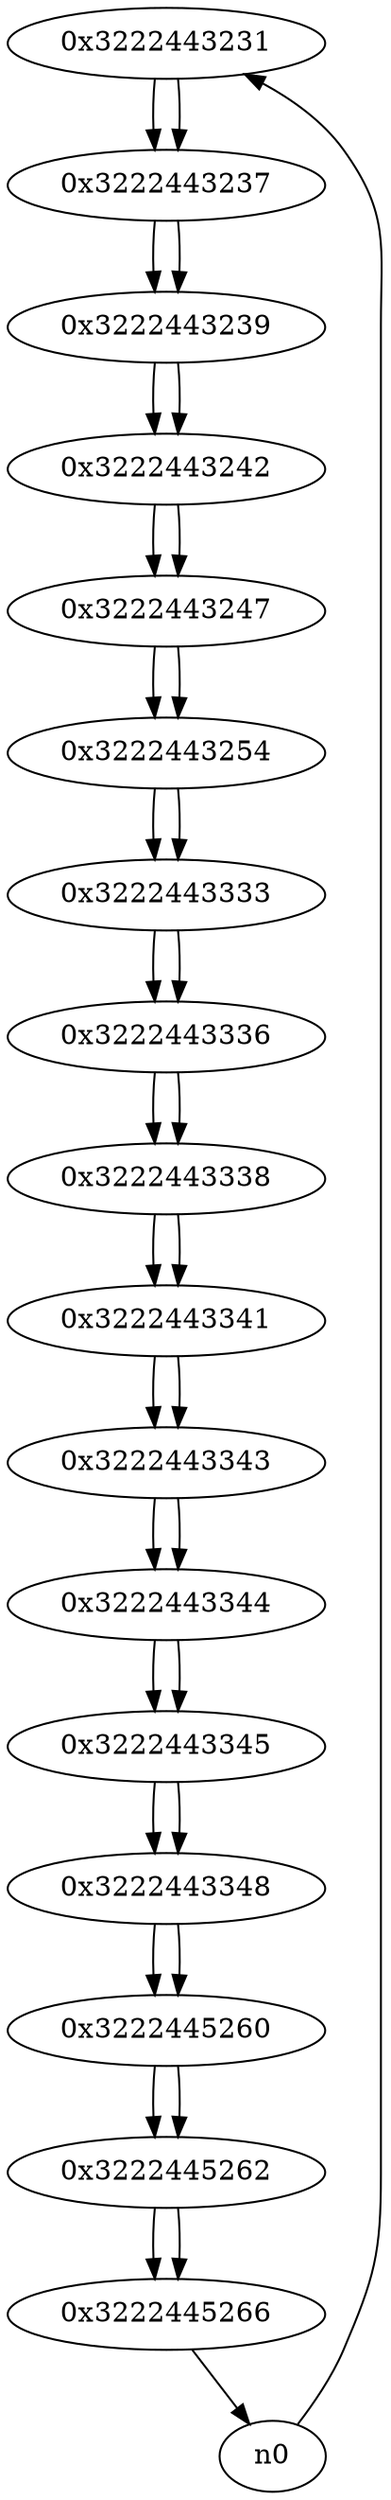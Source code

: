 digraph G{
/* nodes */
  n1 [label="0x3222443231"]
  n2 [label="0x3222443237"]
  n3 [label="0x3222443239"]
  n4 [label="0x3222443242"]
  n5 [label="0x3222443247"]
  n6 [label="0x3222443254"]
  n7 [label="0x3222443333"]
  n8 [label="0x3222443336"]
  n9 [label="0x3222443338"]
  n10 [label="0x3222443341"]
  n11 [label="0x3222443343"]
  n12 [label="0x3222443344"]
  n13 [label="0x3222443345"]
  n14 [label="0x3222443348"]
  n15 [label="0x3222445260"]
  n16 [label="0x3222445262"]
  n17 [label="0x3222445266"]
/* edges */
n1 -> n2;
n0 -> n1;
n2 -> n3;
n1 -> n2;
n3 -> n4;
n2 -> n3;
n4 -> n5;
n3 -> n4;
n5 -> n6;
n4 -> n5;
n6 -> n7;
n5 -> n6;
n7 -> n8;
n6 -> n7;
n8 -> n9;
n7 -> n8;
n9 -> n10;
n8 -> n9;
n10 -> n11;
n9 -> n10;
n11 -> n12;
n10 -> n11;
n12 -> n13;
n11 -> n12;
n13 -> n14;
n12 -> n13;
n14 -> n15;
n13 -> n14;
n15 -> n16;
n14 -> n15;
n16 -> n17;
n15 -> n16;
n17 -> n0;
n16 -> n17;
}
